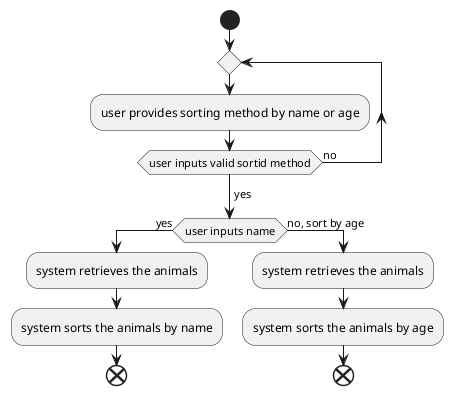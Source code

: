 @startuml

start


repeat
:user provides sorting method by name or age;
repeat while (user inputs valid sortid method) is (no)
-> yes;

if(user inputs name) then (yes)
    :system retrieves the animals;
    :system sorts the animals by name;
    end;
else(no, sort by age)
    :system retrieves the animals;
    :system sorts the animals by age;
    end;


@enduml